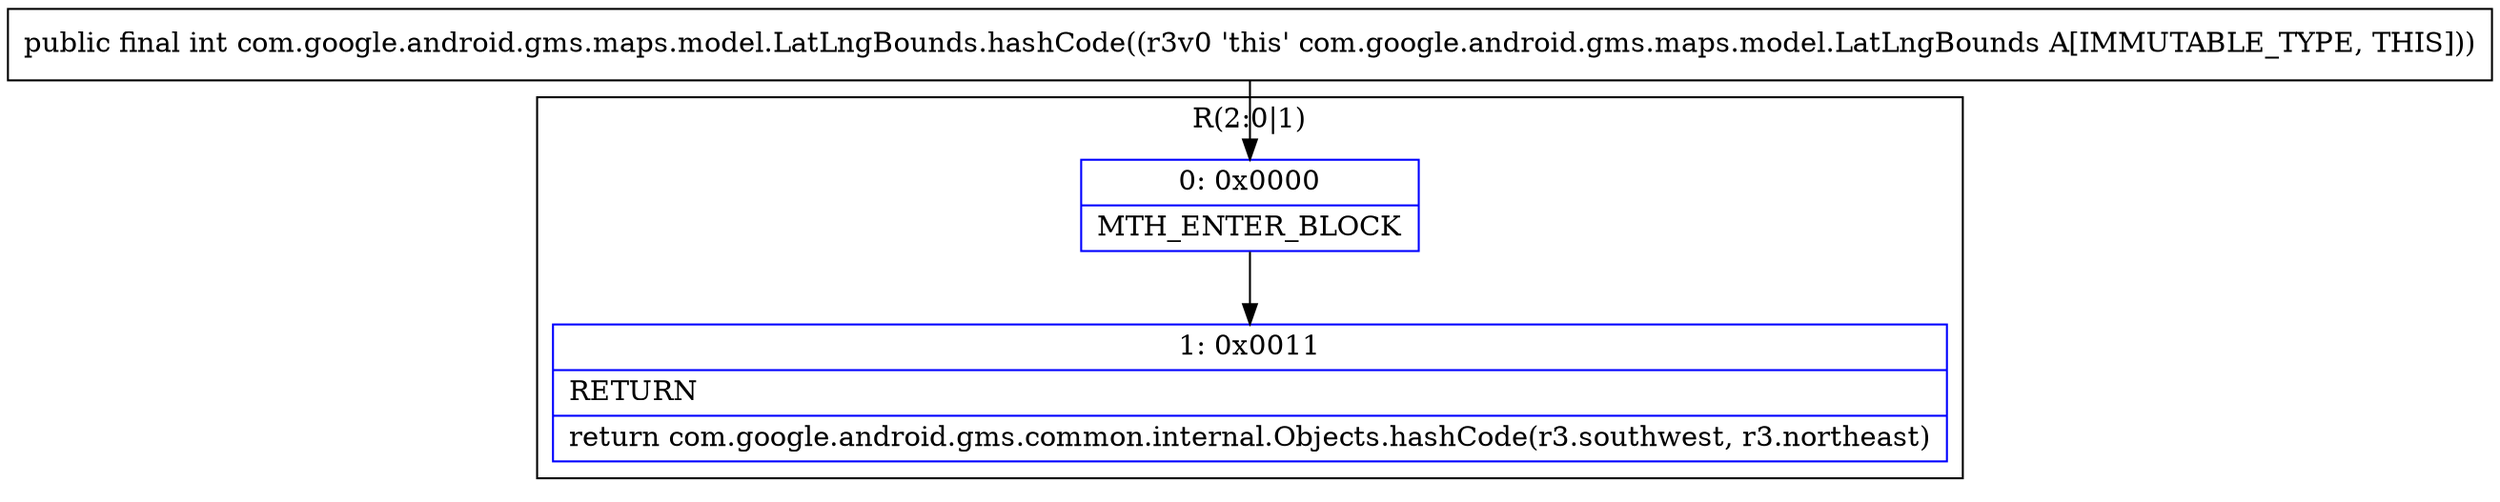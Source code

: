 digraph "CFG forcom.google.android.gms.maps.model.LatLngBounds.hashCode()I" {
subgraph cluster_Region_582419636 {
label = "R(2:0|1)";
node [shape=record,color=blue];
Node_0 [shape=record,label="{0\:\ 0x0000|MTH_ENTER_BLOCK\l}"];
Node_1 [shape=record,label="{1\:\ 0x0011|RETURN\l|return com.google.android.gms.common.internal.Objects.hashCode(r3.southwest, r3.northeast)\l}"];
}
MethodNode[shape=record,label="{public final int com.google.android.gms.maps.model.LatLngBounds.hashCode((r3v0 'this' com.google.android.gms.maps.model.LatLngBounds A[IMMUTABLE_TYPE, THIS])) }"];
MethodNode -> Node_0;
Node_0 -> Node_1;
}

